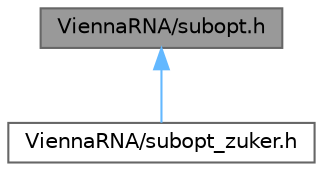 digraph "ViennaRNA/subopt.h"
{
 // INTERACTIVE_SVG=YES
 // LATEX_PDF_SIZE
  bgcolor="transparent";
  edge [fontname=Helvetica,fontsize=10,labelfontname=Helvetica,labelfontsize=10];
  node [fontname=Helvetica,fontsize=10,shape=box,height=0.2,width=0.4];
  Node1 [label="ViennaRNA/subopt.h",height=0.2,width=0.4,color="gray40", fillcolor="grey60", style="filled", fontcolor="black",tooltip="RNAsubopt and density of states declarations."];
  Node1 -> Node2 [dir="back",color="steelblue1",style="solid"];
  Node2 [label="ViennaRNA/subopt_zuker.h",height=0.2,width=0.4,color="grey40", fillcolor="white", style="filled",URL="$subopt__zuker_8h_source.html",tooltip=" "];
}
